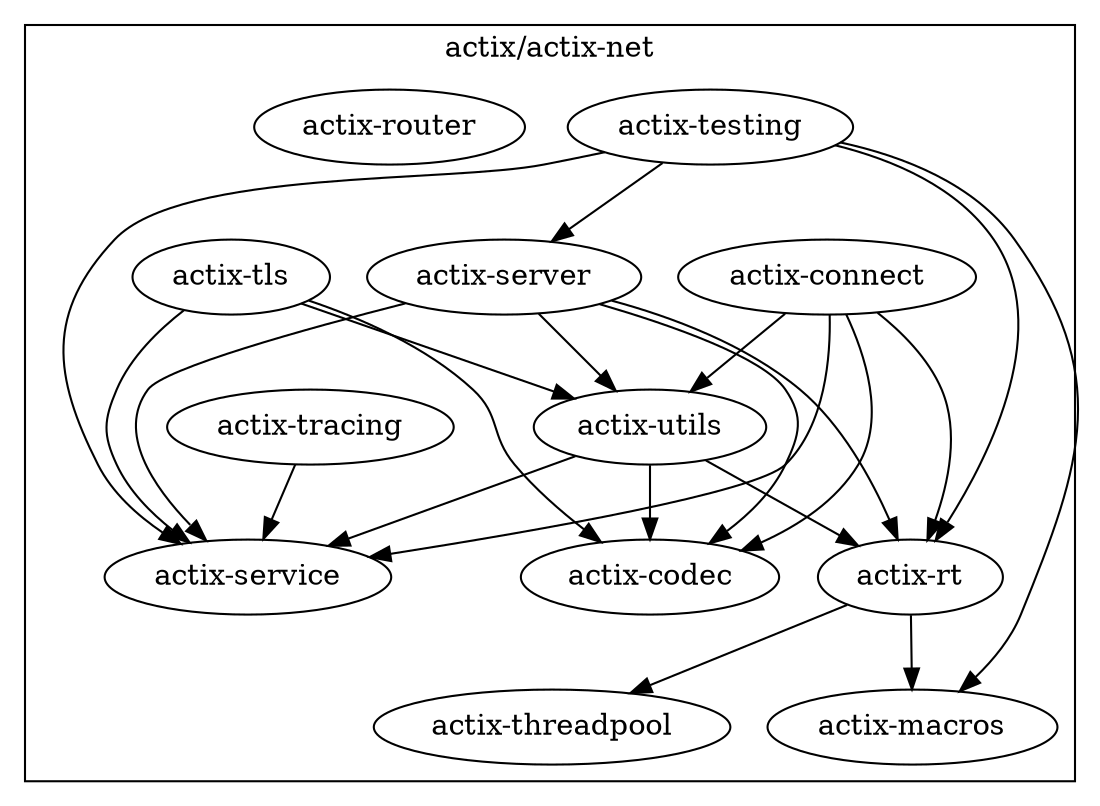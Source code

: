 digraph {
    subgraph cluster_net {
        label="actix/actix-net";
        "actix-codec"
        "actix-connect"
        "actix-macros"
        "actix-rt"
        "actix-server"
        "actix-service"
        "actix-testing"
        "actix-threadpool"
        "actix-tls"
        "actix-tracing"
        "actix-utils"
        "actix-router"
    }

    "actix-utils" -> { "actix-service" "actix-rt" "actix-codec" }
    "actix-tracing" -> { "actix-service" }
    "actix-tls" -> { "actix-service" "actix-codec" "actix-utils" }
    "actix-testing" -> { "actix-rt" "actix-macros" "actix-server" "actix-service" }
    "actix-server" -> { "actix-service" "actix-rt" "actix-codec" "actix-utils" }
    "actix-rt" -> { "actix-macros" "actix-threadpool" }
    "actix-connect" -> { "actix-service" "actix-codec" "actix-utils" "actix-rt" }
}
